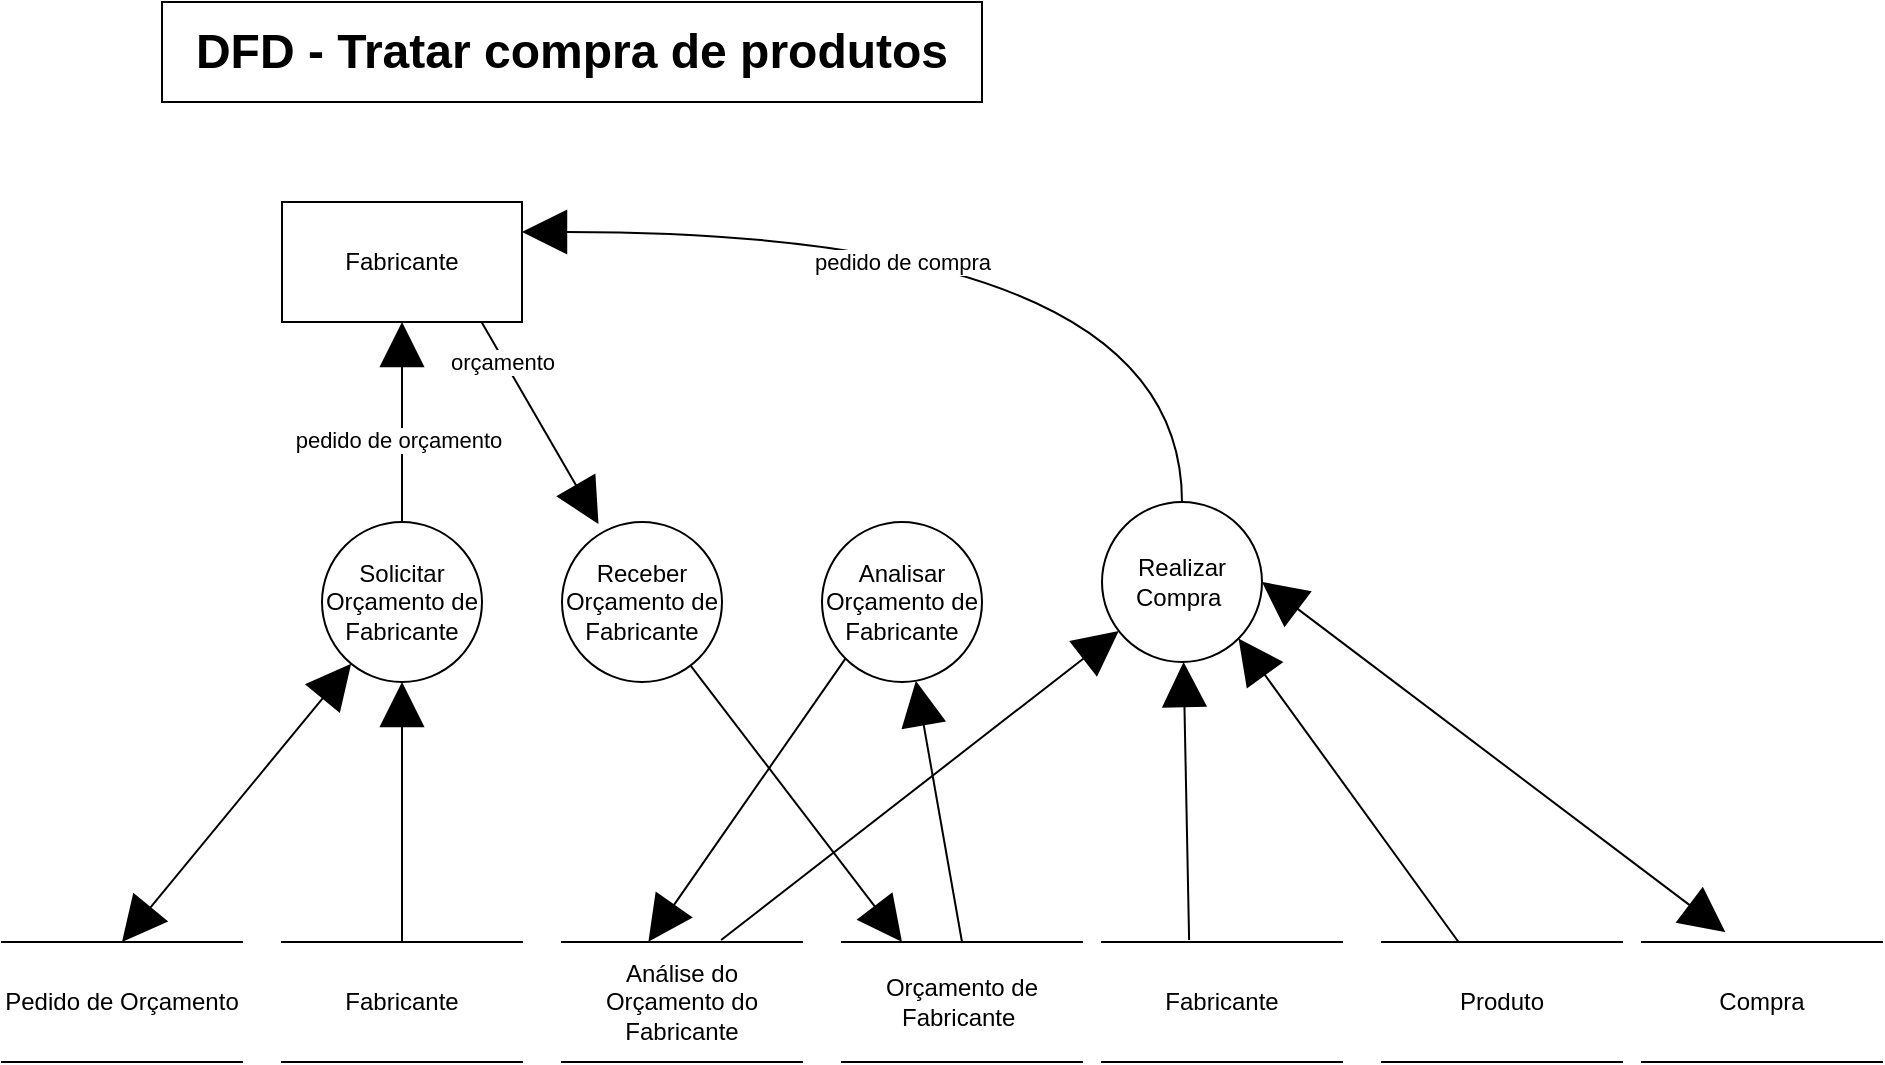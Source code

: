 <mxfile version="14.5.1" type="device"><diagram id="jZRgPFqPyNNf1rV4xsgB" name="Página-1"><mxGraphModel dx="2678" dy="592" grid="1" gridSize="10" guides="1" tooltips="1" connect="1" arrows="1" fold="1" page="1" pageScale="1" pageWidth="827" pageHeight="1169" math="0" shadow="0"><root><mxCell id="0"/><mxCell id="1" parent="0"/><mxCell id="oipiTCr6KgIqRKH9O_RR-1" value="&lt;span style=&quot;font-size: 24px ; font-weight: 700&quot;&gt;DFD - Tratar&lt;/span&gt;&lt;span style=&quot;font-size: 24px&quot;&gt;&lt;b&gt;&amp;nbsp;compra de produtos&lt;/b&gt;&lt;/span&gt;" style="rounded=0;whiteSpace=wrap;html=1;" parent="1" vertex="1"><mxGeometry x="-810" y="20" width="410" height="50" as="geometry"/></mxCell><mxCell id="oipiTCr6KgIqRKH9O_RR-2" value="Fabricante" style="shape=partialRectangle;whiteSpace=wrap;html=1;left=0;right=0;fillColor=none;" parent="1" vertex="1"><mxGeometry x="-750" y="490" width="120" height="60" as="geometry"/></mxCell><mxCell id="oipiTCr6KgIqRKH9O_RR-3" value="Fabricante" style="rounded=0;whiteSpace=wrap;html=1;" parent="1" vertex="1"><mxGeometry x="-750" y="120" width="120" height="60" as="geometry"/></mxCell><mxCell id="oipiTCr6KgIqRKH9O_RR-5" style="edgeStyle=orthogonalEdgeStyle;rounded=0;orthogonalLoop=1;jettySize=auto;html=1;entryX=0.5;entryY=1;entryDx=0;entryDy=0;endArrow=block;endFill=1;endSize=20;" parent="1" source="oipiTCr6KgIqRKH9O_RR-4" target="oipiTCr6KgIqRKH9O_RR-3" edge="1"><mxGeometry relative="1" as="geometry"/></mxCell><mxCell id="oipiTCr6KgIqRKH9O_RR-12" value="pedido de orçamento" style="edgeLabel;html=1;align=center;verticalAlign=middle;resizable=0;points=[];" parent="oipiTCr6KgIqRKH9O_RR-5" vertex="1" connectable="0"><mxGeometry x="-0.18" y="2" relative="1" as="geometry"><mxPoint as="offset"/></mxGeometry></mxCell><mxCell id="oipiTCr6KgIqRKH9O_RR-6" style="edgeStyle=orthogonalEdgeStyle;rounded=0;orthogonalLoop=1;jettySize=auto;html=1;entryX=0.5;entryY=0;entryDx=0;entryDy=0;endArrow=none;endFill=0;endSize=20;startArrow=block;startFill=1;startSize=20;" parent="1" source="oipiTCr6KgIqRKH9O_RR-4" target="oipiTCr6KgIqRKH9O_RR-2" edge="1"><mxGeometry relative="1" as="geometry"/></mxCell><mxCell id="oipiTCr6KgIqRKH9O_RR-32" style="edgeStyle=none;rounded=0;orthogonalLoop=1;jettySize=auto;html=1;entryX=0.5;entryY=0;entryDx=0;entryDy=0;startArrow=block;startFill=1;startSize=20;endArrow=block;endFill=1;endSize=20;" parent="1" source="oipiTCr6KgIqRKH9O_RR-4" target="oipiTCr6KgIqRKH9O_RR-31" edge="1"><mxGeometry relative="1" as="geometry"/></mxCell><mxCell id="oipiTCr6KgIqRKH9O_RR-4" value="Solicitar Orçamento de Fabricante" style="ellipse;whiteSpace=wrap;html=1;aspect=fixed;fillColor=#FFFFFF;" parent="1" vertex="1"><mxGeometry x="-730" y="280" width="80" height="80" as="geometry"/></mxCell><mxCell id="oipiTCr6KgIqRKH9O_RR-9" value="orçamento" style="rounded=0;orthogonalLoop=1;jettySize=auto;html=1;entryX=0.832;entryY=1.003;entryDx=0;entryDy=0;entryPerimeter=0;startArrow=block;startFill=1;startSize=20;endArrow=none;endFill=0;endSize=20;exitX=0.228;exitY=0.013;exitDx=0;exitDy=0;exitPerimeter=0;" parent="1" source="oipiTCr6KgIqRKH9O_RR-7" target="oipiTCr6KgIqRKH9O_RR-3" edge="1"><mxGeometry x="0.618" y="1" relative="1" as="geometry"><mxPoint as="offset"/></mxGeometry></mxCell><mxCell id="oipiTCr6KgIqRKH9O_RR-15" style="edgeStyle=none;rounded=0;orthogonalLoop=1;jettySize=auto;html=1;entryX=0.25;entryY=0;entryDx=0;entryDy=0;startArrow=none;startFill=0;startSize=20;endArrow=block;endFill=1;endSize=20;" parent="1" source="oipiTCr6KgIqRKH9O_RR-7" target="oipiTCr6KgIqRKH9O_RR-11" edge="1"><mxGeometry relative="1" as="geometry"/></mxCell><mxCell id="oipiTCr6KgIqRKH9O_RR-7" value="Receber Orçamento de Fabricante" style="ellipse;whiteSpace=wrap;html=1;aspect=fixed;fillColor=#FFFFFF;" parent="1" vertex="1"><mxGeometry x="-610" y="280" width="80" height="80" as="geometry"/></mxCell><mxCell id="oipiTCr6KgIqRKH9O_RR-24" style="edgeStyle=none;rounded=0;orthogonalLoop=1;jettySize=auto;html=1;startArrow=none;startFill=0;startSize=20;endArrow=block;endFill=1;endSize=20;entryX=1;entryY=1;entryDx=0;entryDy=0;" parent="1" source="oipiTCr6KgIqRKH9O_RR-10" target="oipiTCr6KgIqRKH9O_RR-20" edge="1"><mxGeometry relative="1" as="geometry"/></mxCell><mxCell id="oipiTCr6KgIqRKH9O_RR-10" value="Produto" style="shape=partialRectangle;whiteSpace=wrap;html=1;left=0;right=0;fillColor=none;" parent="1" vertex="1"><mxGeometry x="-200" y="490" width="120" height="60" as="geometry"/></mxCell><mxCell id="oipiTCr6KgIqRKH9O_RR-18" style="edgeStyle=none;rounded=0;orthogonalLoop=1;jettySize=auto;html=1;entryX=0;entryY=1;entryDx=0;entryDy=0;startArrow=block;startFill=1;startSize=20;endArrow=none;endFill=0;endSize=20;exitX=0.36;exitY=-0.003;exitDx=0;exitDy=0;exitPerimeter=0;" parent="1" source="oipiTCr6KgIqRKH9O_RR-33" target="oipiTCr6KgIqRKH9O_RR-16" edge="1"><mxGeometry relative="1" as="geometry"><mxPoint x="-433" y="488" as="sourcePoint"/></mxGeometry></mxCell><mxCell id="oipiTCr6KgIqRKH9O_RR-11" value="Orçamento de Fabricante&amp;nbsp;" style="shape=partialRectangle;whiteSpace=wrap;html=1;left=0;right=0;fillColor=none;" parent="1" vertex="1"><mxGeometry x="-470" y="490" width="120" height="60" as="geometry"/></mxCell><mxCell id="oipiTCr6KgIqRKH9O_RR-37" style="edgeStyle=none;rounded=0;orthogonalLoop=1;jettySize=auto;html=1;entryX=0.5;entryY=0;entryDx=0;entryDy=0;startArrow=block;startFill=1;startSize=20;endArrow=none;endFill=0;endSize=20;" parent="1" source="oipiTCr6KgIqRKH9O_RR-16" target="oipiTCr6KgIqRKH9O_RR-11" edge="1"><mxGeometry relative="1" as="geometry"/></mxCell><mxCell id="oipiTCr6KgIqRKH9O_RR-16" value="Analisar Orçamento de Fabricante" style="ellipse;whiteSpace=wrap;html=1;aspect=fixed;fillColor=#FFFFFF;" parent="1" vertex="1"><mxGeometry x="-480" y="280" width="80" height="80" as="geometry"/></mxCell><mxCell id="oipiTCr6KgIqRKH9O_RR-30" style="rounded=0;orthogonalLoop=1;jettySize=auto;html=1;startArrow=block;startFill=1;startSize=20;endArrow=block;endFill=1;endSize=20;entryX=0.347;entryY=-0.083;entryDx=0;entryDy=0;entryPerimeter=0;exitX=1;exitY=0.5;exitDx=0;exitDy=0;" parent="1" source="oipiTCr6KgIqRKH9O_RR-20" target="oipiTCr6KgIqRKH9O_RR-29" edge="1"><mxGeometry relative="1" as="geometry"/></mxCell><mxCell id="oipiTCr6KgIqRKH9O_RR-36" style="edgeStyle=none;rounded=0;orthogonalLoop=1;jettySize=auto;html=1;entryX=0.363;entryY=-0.017;entryDx=0;entryDy=0;entryPerimeter=0;startArrow=block;startFill=1;startSize=20;endArrow=none;endFill=0;endSize=20;" parent="1" source="oipiTCr6KgIqRKH9O_RR-20" target="oipiTCr6KgIqRKH9O_RR-34" edge="1"><mxGeometry relative="1" as="geometry"/></mxCell><mxCell id="oipiTCr6KgIqRKH9O_RR-39" style="edgeStyle=none;rounded=0;orthogonalLoop=1;jettySize=auto;html=1;entryX=0.663;entryY=-0.017;entryDx=0;entryDy=0;entryPerimeter=0;startArrow=block;startFill=1;startSize=20;endArrow=none;endFill=0;endSize=20;" parent="1" source="oipiTCr6KgIqRKH9O_RR-20" target="oipiTCr6KgIqRKH9O_RR-33" edge="1"><mxGeometry relative="1" as="geometry"/></mxCell><mxCell id="obbb8EG-2WmKN_r1qwxI-1" value="pedido de compra" style="edgeStyle=orthogonalEdgeStyle;rounded=0;orthogonalLoop=1;jettySize=auto;html=1;entryX=1;entryY=0.25;entryDx=0;entryDy=0;endArrow=block;endFill=1;curved=1;endSize=20;" parent="1" source="oipiTCr6KgIqRKH9O_RR-20" target="oipiTCr6KgIqRKH9O_RR-3" edge="1"><mxGeometry x="0.183" y="15" relative="1" as="geometry"><Array as="points"><mxPoint x="-300" y="135"/></Array><mxPoint as="offset"/></mxGeometry></mxCell><mxCell id="oipiTCr6KgIqRKH9O_RR-20" value="Realizar Compra&amp;nbsp;" style="ellipse;whiteSpace=wrap;html=1;aspect=fixed;fillColor=#FFFFFF;" parent="1" vertex="1"><mxGeometry x="-340" y="270" width="80" height="80" as="geometry"/></mxCell><mxCell id="oipiTCr6KgIqRKH9O_RR-29" value="Compra" style="shape=partialRectangle;whiteSpace=wrap;html=1;left=0;right=0;fillColor=none;" parent="1" vertex="1"><mxGeometry x="-70" y="490" width="120" height="60" as="geometry"/></mxCell><mxCell id="oipiTCr6KgIqRKH9O_RR-31" value="Pedido de Orçamento" style="shape=partialRectangle;whiteSpace=wrap;html=1;left=0;right=0;fillColor=none;" parent="1" vertex="1"><mxGeometry x="-890" y="490" width="120" height="60" as="geometry"/></mxCell><mxCell id="oipiTCr6KgIqRKH9O_RR-33" value="Análise do Orçamento do Fabricante" style="shape=partialRectangle;whiteSpace=wrap;html=1;left=0;right=0;fillColor=none;rotation=0;" parent="1" vertex="1"><mxGeometry x="-610" y="490" width="120" height="60" as="geometry"/></mxCell><mxCell id="oipiTCr6KgIqRKH9O_RR-34" value="Fabricante" style="shape=partialRectangle;whiteSpace=wrap;html=1;left=0;right=0;fillColor=none;" parent="1" vertex="1"><mxGeometry x="-340" y="490" width="120" height="60" as="geometry"/></mxCell></root></mxGraphModel></diagram></mxfile>